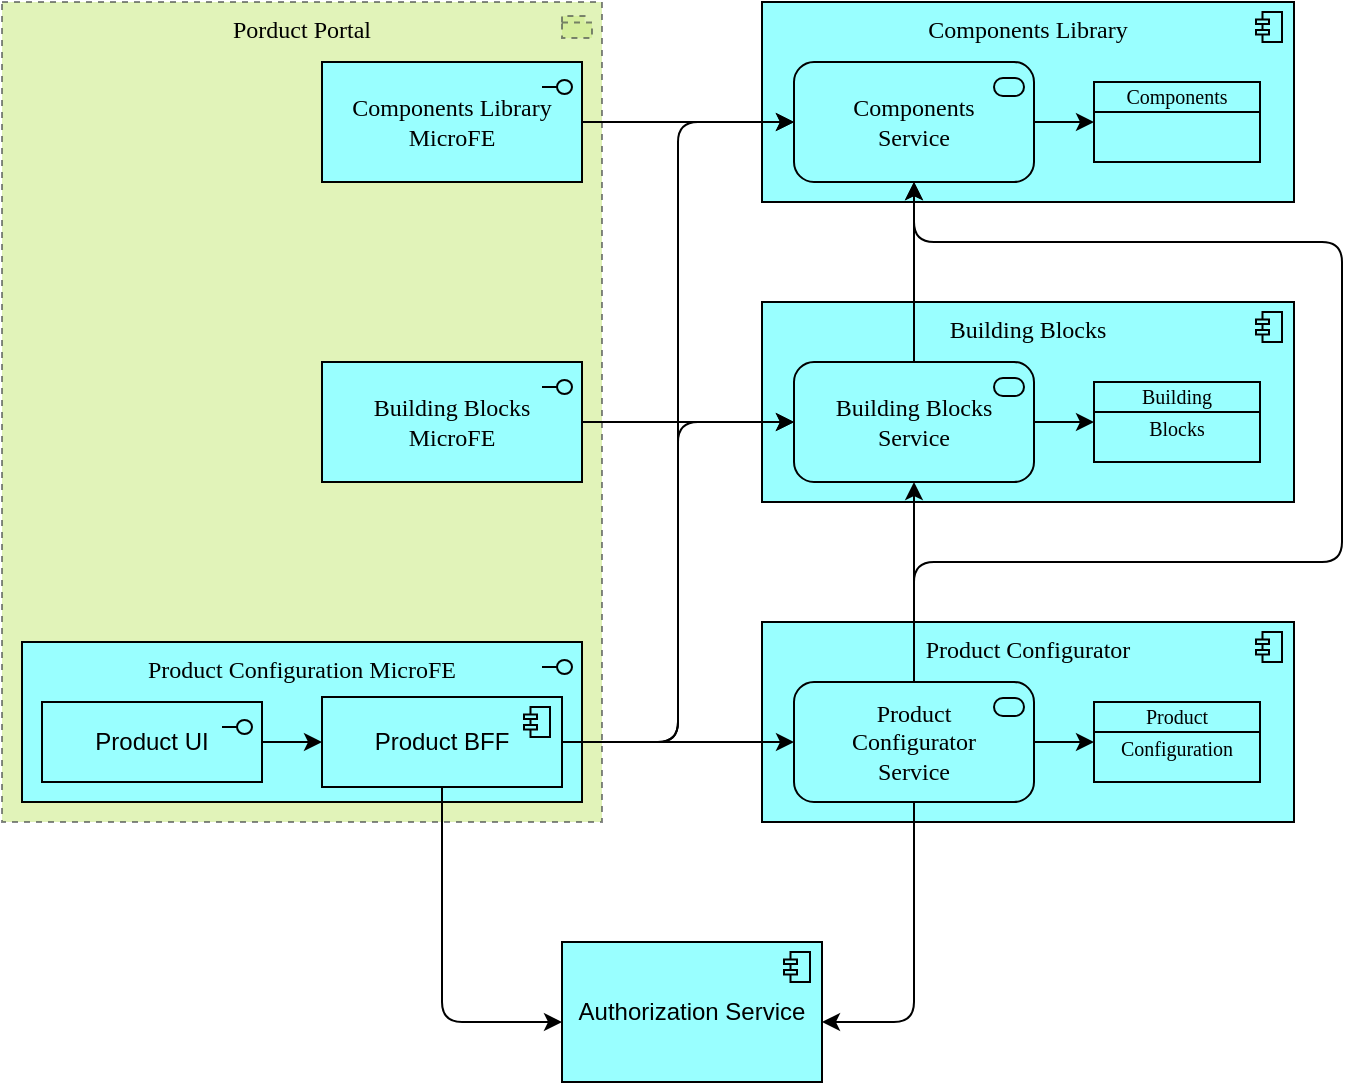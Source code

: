 <mxfile version="28.2.7" pages="2">
  <diagram name="Standalone" id="VBy1NLk5XnznT_duUD1z">
    <mxGraphModel dx="2253" dy="811" grid="1" gridSize="10" guides="1" tooltips="1" connect="1" arrows="1" fold="1" page="1" pageScale="1" pageWidth="827" pageHeight="1169" math="0" shadow="0">
      <root>
        <mxCell id="0" />
        <mxCell id="1" parent="0" />
        <mxCell id="HGRYmRGOkshQXvAgNZ_G-27" value="Porduct Portal" style="html=1;outlineConnect=0;whiteSpace=wrap;shape=mxgraph.archimate3.application;appType=grouping;archiType=square;dashed=1;fillColor=#cdeb8b;verticalAlign=top;fontFamily=Poppins;fontSource=https%3A%2F%2Ffonts.googleapis.com%2Fcss%3Ffamily%3DPoppins;strokeColor=#36393d;opacity=60;" parent="1" vertex="1">
          <mxGeometry x="-60" y="330" width="300" height="410" as="geometry" />
        </mxCell>
        <mxCell id="HGRYmRGOkshQXvAgNZ_G-6" value="" style="group" parent="1" vertex="1" connectable="0">
          <mxGeometry x="320" y="330" width="266" height="100" as="geometry" />
        </mxCell>
        <mxCell id="HGRYmRGOkshQXvAgNZ_G-1" value="Components Library" style="html=1;outlineConnect=0;whiteSpace=wrap;fillColor=#99ffff;shape=mxgraph.archimate3.application;appType=comp;archiType=square;fontFamily=Poppins;fontSource=https%3A%2F%2Ffonts.googleapis.com%2Fcss%3Ffamily%3DPoppins;verticalAlign=top;" parent="HGRYmRGOkshQXvAgNZ_G-6" vertex="1">
          <mxGeometry width="266" height="100" as="geometry" />
        </mxCell>
        <mxCell id="HGRYmRGOkshQXvAgNZ_G-4" style="edgeStyle=orthogonalEdgeStyle;rounded=0;orthogonalLoop=1;jettySize=auto;html=1;" parent="HGRYmRGOkshQXvAgNZ_G-6" source="HGRYmRGOkshQXvAgNZ_G-2" target="HGRYmRGOkshQXvAgNZ_G-3" edge="1">
          <mxGeometry relative="1" as="geometry" />
        </mxCell>
        <mxCell id="HGRYmRGOkshQXvAgNZ_G-2" value="Components&lt;div&gt;Service&lt;/div&gt;" style="html=1;outlineConnect=0;whiteSpace=wrap;fillColor=#99ffff;shape=mxgraph.archimate3.application;appType=serv;archiType=rounded;fontFamily=Poppins;fontSource=https%3A%2F%2Ffonts.googleapis.com%2Fcss%3Ffamily%3DPoppins;" parent="HGRYmRGOkshQXvAgNZ_G-6" vertex="1">
          <mxGeometry x="16" y="30" width="120" height="60" as="geometry" />
        </mxCell>
        <mxCell id="HGRYmRGOkshQXvAgNZ_G-3" value="&lt;div style=&quot;line-height: 160%;&quot;&gt;Components&lt;/div&gt;" style="html=1;outlineConnect=0;whiteSpace=wrap;fillColor=#99ffff;shape=mxgraph.archimate3.businessObject;overflow=fill;fontFamily=Poppins;fontSource=https%3A%2F%2Ffonts.googleapis.com%2Fcss%3Ffamily%3DPoppins;fontSize=10;spacingTop=0;verticalAlign=top;spacing=0;spacingLeft=0;" parent="HGRYmRGOkshQXvAgNZ_G-6" vertex="1">
          <mxGeometry x="166" y="40" width="83" height="40" as="geometry" />
        </mxCell>
        <mxCell id="HGRYmRGOkshQXvAgNZ_G-7" value="" style="group" parent="1" vertex="1" connectable="0">
          <mxGeometry x="320" y="480" width="266" height="100" as="geometry" />
        </mxCell>
        <mxCell id="HGRYmRGOkshQXvAgNZ_G-8" value="Building Blocks" style="html=1;outlineConnect=0;whiteSpace=wrap;fillColor=#99ffff;shape=mxgraph.archimate3.application;appType=comp;archiType=square;fontFamily=Poppins;fontSource=https%3A%2F%2Ffonts.googleapis.com%2Fcss%3Ffamily%3DPoppins;verticalAlign=top;" parent="HGRYmRGOkshQXvAgNZ_G-7" vertex="1">
          <mxGeometry width="266" height="100" as="geometry" />
        </mxCell>
        <mxCell id="HGRYmRGOkshQXvAgNZ_G-9" style="edgeStyle=orthogonalEdgeStyle;rounded=0;orthogonalLoop=1;jettySize=auto;html=1;" parent="HGRYmRGOkshQXvAgNZ_G-7" source="HGRYmRGOkshQXvAgNZ_G-10" target="HGRYmRGOkshQXvAgNZ_G-11" edge="1">
          <mxGeometry relative="1" as="geometry" />
        </mxCell>
        <mxCell id="HGRYmRGOkshQXvAgNZ_G-10" value="Building Blocks&lt;br&gt;Service" style="html=1;outlineConnect=0;whiteSpace=wrap;fillColor=#99ffff;shape=mxgraph.archimate3.application;appType=serv;archiType=rounded;fontFamily=Poppins;fontSource=https%3A%2F%2Ffonts.googleapis.com%2Fcss%3Ffamily%3DPoppins;" parent="HGRYmRGOkshQXvAgNZ_G-7" vertex="1">
          <mxGeometry x="16" y="30" width="120" height="60" as="geometry" />
        </mxCell>
        <mxCell id="HGRYmRGOkshQXvAgNZ_G-11" value="&lt;div style=&quot;line-height: 160%;&quot;&gt;Building&lt;br&gt;Blocks&lt;/div&gt;" style="html=1;outlineConnect=0;whiteSpace=wrap;fillColor=#99ffff;shape=mxgraph.archimate3.businessObject;overflow=fill;fontFamily=Poppins;fontSource=https%3A%2F%2Ffonts.googleapis.com%2Fcss%3Ffamily%3DPoppins;fontSize=10;spacingTop=0;verticalAlign=top;spacing=0;spacingLeft=0;" parent="HGRYmRGOkshQXvAgNZ_G-7" vertex="1">
          <mxGeometry x="166" y="40" width="83" height="40" as="geometry" />
        </mxCell>
        <mxCell id="HGRYmRGOkshQXvAgNZ_G-12" value="" style="group" parent="1" vertex="1" connectable="0">
          <mxGeometry x="320" y="640" width="266" height="100" as="geometry" />
        </mxCell>
        <mxCell id="HGRYmRGOkshQXvAgNZ_G-13" value="Product Configurator" style="html=1;outlineConnect=0;whiteSpace=wrap;fillColor=#99ffff;shape=mxgraph.archimate3.application;appType=comp;archiType=square;fontFamily=Poppins;fontSource=https%3A%2F%2Ffonts.googleapis.com%2Fcss%3Ffamily%3DPoppins;verticalAlign=top;" parent="HGRYmRGOkshQXvAgNZ_G-12" vertex="1">
          <mxGeometry width="266" height="100" as="geometry" />
        </mxCell>
        <mxCell id="HGRYmRGOkshQXvAgNZ_G-14" style="edgeStyle=orthogonalEdgeStyle;rounded=0;orthogonalLoop=1;jettySize=auto;html=1;" parent="HGRYmRGOkshQXvAgNZ_G-12" source="HGRYmRGOkshQXvAgNZ_G-15" target="HGRYmRGOkshQXvAgNZ_G-16" edge="1">
          <mxGeometry relative="1" as="geometry" />
        </mxCell>
        <mxCell id="HGRYmRGOkshQXvAgNZ_G-15" value="Product&lt;br&gt;Configurator&lt;br&gt;Service" style="html=1;outlineConnect=0;whiteSpace=wrap;fillColor=#99ffff;shape=mxgraph.archimate3.application;appType=serv;archiType=rounded;fontFamily=Poppins;fontSource=https%3A%2F%2Ffonts.googleapis.com%2Fcss%3Ffamily%3DPoppins;" parent="HGRYmRGOkshQXvAgNZ_G-12" vertex="1">
          <mxGeometry x="16" y="30" width="120" height="60" as="geometry" />
        </mxCell>
        <mxCell id="HGRYmRGOkshQXvAgNZ_G-16" value="&lt;div style=&quot;line-height: 160%;&quot;&gt;&lt;div&gt;Product&lt;/div&gt;&lt;div&gt;Configuration&lt;/div&gt;&lt;/div&gt;" style="html=1;outlineConnect=0;whiteSpace=wrap;fillColor=#99ffff;shape=mxgraph.archimate3.businessObject;overflow=fill;fontFamily=Poppins;fontSource=https%3A%2F%2Ffonts.googleapis.com%2Fcss%3Ffamily%3DPoppins;fontSize=10;spacingTop=0;verticalAlign=top;spacing=0;spacingLeft=0;" parent="HGRYmRGOkshQXvAgNZ_G-12" vertex="1">
          <mxGeometry x="166" y="40" width="83" height="40" as="geometry" />
        </mxCell>
        <mxCell id="HGRYmRGOkshQXvAgNZ_G-17" style="edgeStyle=orthogonalEdgeStyle;rounded=0;orthogonalLoop=1;jettySize=auto;html=1;" parent="1" source="HGRYmRGOkshQXvAgNZ_G-10" target="HGRYmRGOkshQXvAgNZ_G-2" edge="1">
          <mxGeometry relative="1" as="geometry" />
        </mxCell>
        <mxCell id="HGRYmRGOkshQXvAgNZ_G-18" style="edgeStyle=orthogonalEdgeStyle;rounded=0;orthogonalLoop=1;jettySize=auto;html=1;" parent="1" source="HGRYmRGOkshQXvAgNZ_G-15" target="HGRYmRGOkshQXvAgNZ_G-10" edge="1">
          <mxGeometry relative="1" as="geometry" />
        </mxCell>
        <mxCell id="HGRYmRGOkshQXvAgNZ_G-19" style="edgeStyle=orthogonalEdgeStyle;rounded=1;orthogonalLoop=1;jettySize=auto;html=1;curved=0;" parent="1" source="HGRYmRGOkshQXvAgNZ_G-15" target="HGRYmRGOkshQXvAgNZ_G-2" edge="1">
          <mxGeometry relative="1" as="geometry">
            <Array as="points">
              <mxPoint x="396" y="610" />
              <mxPoint x="610" y="610" />
              <mxPoint x="610" y="450" />
              <mxPoint x="396" y="450" />
            </Array>
          </mxGeometry>
        </mxCell>
        <mxCell id="HGRYmRGOkshQXvAgNZ_G-21" style="edgeStyle=orthogonalEdgeStyle;rounded=0;orthogonalLoop=1;jettySize=auto;html=1;" parent="1" source="HGRYmRGOkshQXvAgNZ_G-20" target="HGRYmRGOkshQXvAgNZ_G-2" edge="1">
          <mxGeometry relative="1" as="geometry" />
        </mxCell>
        <mxCell id="HGRYmRGOkshQXvAgNZ_G-20" value="Components Library&lt;br&gt;MicroFE" style="html=1;outlineConnect=0;whiteSpace=wrap;fillColor=#99ffff;shape=mxgraph.archimate3.application;appType=interface;archiType=square;fontFamily=Poppins;fontSource=https%3A%2F%2Ffonts.googleapis.com%2Fcss%3Ffamily%3DPoppins;" parent="1" vertex="1">
          <mxGeometry x="100" y="360" width="130" height="60" as="geometry" />
        </mxCell>
        <mxCell id="HGRYmRGOkshQXvAgNZ_G-23" style="edgeStyle=orthogonalEdgeStyle;rounded=0;orthogonalLoop=1;jettySize=auto;html=1;" parent="1" source="HGRYmRGOkshQXvAgNZ_G-22" target="HGRYmRGOkshQXvAgNZ_G-10" edge="1">
          <mxGeometry relative="1" as="geometry" />
        </mxCell>
        <mxCell id="HGRYmRGOkshQXvAgNZ_G-22" value="Building Blocks&lt;br&gt;MicroFE" style="html=1;outlineConnect=0;whiteSpace=wrap;fillColor=#99ffff;shape=mxgraph.archimate3.application;appType=interface;archiType=square;fontFamily=Poppins;fontSource=https%3A%2F%2Ffonts.googleapis.com%2Fcss%3Ffamily%3DPoppins;" parent="1" vertex="1">
          <mxGeometry x="100" y="510" width="130" height="60" as="geometry" />
        </mxCell>
        <mxCell id="HGRYmRGOkshQXvAgNZ_G-24" value="Product Configuration MicroFE" style="html=1;outlineConnect=0;whiteSpace=wrap;fillColor=#99ffff;shape=mxgraph.archimate3.application;appType=interface;archiType=square;fontFamily=Poppins;fontSource=https%3A%2F%2Ffonts.googleapis.com%2Fcss%3Ffamily%3DPoppins;verticalAlign=top;align=center;" parent="1" vertex="1">
          <mxGeometry x="-50" y="650" width="280" height="80" as="geometry" />
        </mxCell>
        <mxCell id="ynt3GbcB_0iskVvehYb2-7" style="edgeStyle=orthogonalEdgeStyle;rounded=0;orthogonalLoop=1;jettySize=auto;html=1;" parent="1" source="ynt3GbcB_0iskVvehYb2-1" target="ynt3GbcB_0iskVvehYb2-2" edge="1">
          <mxGeometry relative="1" as="geometry" />
        </mxCell>
        <mxCell id="ynt3GbcB_0iskVvehYb2-1" value="Product UI" style="html=1;outlineConnect=0;whiteSpace=wrap;fillColor=#99ffff;shape=mxgraph.archimate3.application;appType=interface;archiType=square;" parent="1" vertex="1">
          <mxGeometry x="-40" y="680" width="110" height="40" as="geometry" />
        </mxCell>
        <mxCell id="ynt3GbcB_0iskVvehYb2-4" style="edgeStyle=orthogonalEdgeStyle;rounded=0;orthogonalLoop=1;jettySize=auto;html=1;" parent="1" source="ynt3GbcB_0iskVvehYb2-2" target="HGRYmRGOkshQXvAgNZ_G-15" edge="1">
          <mxGeometry relative="1" as="geometry" />
        </mxCell>
        <mxCell id="P7QQO9rJDbo3lqcgtitU-1" style="edgeStyle=orthogonalEdgeStyle;rounded=1;orthogonalLoop=1;jettySize=auto;html=1;curved=0;" edge="1" parent="1" source="ynt3GbcB_0iskVvehYb2-2" target="ynt3GbcB_0iskVvehYb2-13">
          <mxGeometry relative="1" as="geometry">
            <Array as="points">
              <mxPoint x="160" y="840" />
            </Array>
          </mxGeometry>
        </mxCell>
        <mxCell id="ynt3GbcB_0iskVvehYb2-2" value="Product BFF" style="html=1;outlineConnect=0;whiteSpace=wrap;fillColor=#99ffff;shape=mxgraph.archimate3.application;appType=comp;archiType=square;" parent="1" vertex="1">
          <mxGeometry x="100" y="677.5" width="120" height="45" as="geometry" />
        </mxCell>
        <mxCell id="ynt3GbcB_0iskVvehYb2-5" style="edgeStyle=orthogonalEdgeStyle;rounded=1;orthogonalLoop=1;jettySize=auto;html=1;entryX=0;entryY=0.5;entryDx=0;entryDy=0;entryPerimeter=0;curved=0;" parent="1" source="ynt3GbcB_0iskVvehYb2-2" target="HGRYmRGOkshQXvAgNZ_G-10" edge="1">
          <mxGeometry relative="1" as="geometry" />
        </mxCell>
        <mxCell id="ynt3GbcB_0iskVvehYb2-6" style="edgeStyle=orthogonalEdgeStyle;rounded=1;orthogonalLoop=1;jettySize=auto;html=1;entryX=0;entryY=0.5;entryDx=0;entryDy=0;entryPerimeter=0;curved=0;" parent="1" source="ynt3GbcB_0iskVvehYb2-2" target="HGRYmRGOkshQXvAgNZ_G-2" edge="1">
          <mxGeometry relative="1" as="geometry" />
        </mxCell>
        <mxCell id="ynt3GbcB_0iskVvehYb2-13" value="Authorization Service" style="html=1;outlineConnect=0;whiteSpace=wrap;fillColor=#99ffff;shape=mxgraph.archimate3.application;appType=comp;archiType=square;" parent="1" vertex="1">
          <mxGeometry x="220" y="800" width="130" height="70" as="geometry" />
        </mxCell>
        <mxCell id="P7QQO9rJDbo3lqcgtitU-2" style="edgeStyle=orthogonalEdgeStyle;rounded=1;orthogonalLoop=1;jettySize=auto;html=1;curved=0;" edge="1" parent="1" source="HGRYmRGOkshQXvAgNZ_G-15" target="ynt3GbcB_0iskVvehYb2-13">
          <mxGeometry relative="1" as="geometry">
            <Array as="points">
              <mxPoint x="396" y="840" />
            </Array>
          </mxGeometry>
        </mxCell>
      </root>
    </mxGraphModel>
  </diagram>
  <diagram name="GOST Integration" id="geiogNWTEh58zCEHQyx3">
    <mxGraphModel dx="1426" dy="905" grid="1" gridSize="10" guides="1" tooltips="1" connect="1" arrows="1" fold="1" page="1" pageScale="1" pageWidth="827" pageHeight="1169" math="0" shadow="0">
      <root>
        <mxCell id="Skwdy0eexYie4p9m-vE--0" />
        <mxCell id="Skwdy0eexYie4p9m-vE--1" parent="Skwdy0eexYie4p9m-vE--0" />
        <mxCell id="NTKLho7I5AZ2gAph6Bzh-7" value="&lt;font style=&quot;color: rgb(255, 255, 255);&quot; face=&quot;Poppins&quot;&gt;GOST UI&lt;/font&gt;" style="html=1;outlineConnect=0;whiteSpace=wrap;fillColor=light-dark(#66B2FF,#66B2FF);shape=mxgraph.archimate3.application;appType=interface;archiType=square;verticalAlign=top;strokeColor=default;" parent="Skwdy0eexYie4p9m-vE--1" vertex="1">
          <mxGeometry x="110" y="180" width="150" height="550" as="geometry" />
        </mxCell>
        <mxCell id="Skwdy0eexYie4p9m-vE--2" value="" style="group" parent="Skwdy0eexYie4p9m-vE--1" vertex="1" connectable="0">
          <mxGeometry x="320" y="330" width="266" height="100" as="geometry" />
        </mxCell>
        <mxCell id="Skwdy0eexYie4p9m-vE--3" value="Components Library" style="html=1;outlineConnect=0;whiteSpace=wrap;fillColor=#99ffff;shape=mxgraph.archimate3.application;appType=comp;archiType=square;fontFamily=Poppins;fontSource=https%3A%2F%2Ffonts.googleapis.com%2Fcss%3Ffamily%3DPoppins;verticalAlign=top;" parent="Skwdy0eexYie4p9m-vE--2" vertex="1">
          <mxGeometry width="266" height="100" as="geometry" />
        </mxCell>
        <mxCell id="Skwdy0eexYie4p9m-vE--4" style="edgeStyle=orthogonalEdgeStyle;rounded=0;orthogonalLoop=1;jettySize=auto;html=1;" parent="Skwdy0eexYie4p9m-vE--2" source="Skwdy0eexYie4p9m-vE--5" target="Skwdy0eexYie4p9m-vE--6" edge="1">
          <mxGeometry relative="1" as="geometry" />
        </mxCell>
        <mxCell id="Skwdy0eexYie4p9m-vE--5" value="Components&lt;div&gt;Service&lt;/div&gt;" style="html=1;outlineConnect=0;whiteSpace=wrap;fillColor=#99ffff;shape=mxgraph.archimate3.application;appType=serv;archiType=rounded;fontFamily=Poppins;fontSource=https%3A%2F%2Ffonts.googleapis.com%2Fcss%3Ffamily%3DPoppins;" parent="Skwdy0eexYie4p9m-vE--2" vertex="1">
          <mxGeometry x="16" y="30" width="120" height="60" as="geometry" />
        </mxCell>
        <mxCell id="Skwdy0eexYie4p9m-vE--6" value="&lt;div style=&quot;line-height: 160%;&quot;&gt;Components&lt;/div&gt;" style="html=1;outlineConnect=0;whiteSpace=wrap;fillColor=#99ffff;shape=mxgraph.archimate3.businessObject;overflow=fill;fontFamily=Poppins;fontSource=https%3A%2F%2Ffonts.googleapis.com%2Fcss%3Ffamily%3DPoppins;fontSize=10;spacingTop=0;verticalAlign=top;spacing=0;spacingLeft=0;" parent="Skwdy0eexYie4p9m-vE--2" vertex="1">
          <mxGeometry x="166" y="40" width="83" height="40" as="geometry" />
        </mxCell>
        <mxCell id="Skwdy0eexYie4p9m-vE--7" value="" style="group" parent="Skwdy0eexYie4p9m-vE--1" vertex="1" connectable="0">
          <mxGeometry x="320" y="480" width="266" height="100" as="geometry" />
        </mxCell>
        <mxCell id="Skwdy0eexYie4p9m-vE--8" value="Building Blocks" style="html=1;outlineConnect=0;whiteSpace=wrap;fillColor=#99ffff;shape=mxgraph.archimate3.application;appType=comp;archiType=square;fontFamily=Poppins;fontSource=https%3A%2F%2Ffonts.googleapis.com%2Fcss%3Ffamily%3DPoppins;verticalAlign=top;" parent="Skwdy0eexYie4p9m-vE--7" vertex="1">
          <mxGeometry width="266" height="100" as="geometry" />
        </mxCell>
        <mxCell id="Skwdy0eexYie4p9m-vE--9" style="edgeStyle=orthogonalEdgeStyle;rounded=0;orthogonalLoop=1;jettySize=auto;html=1;" parent="Skwdy0eexYie4p9m-vE--7" source="Skwdy0eexYie4p9m-vE--10" target="Skwdy0eexYie4p9m-vE--11" edge="1">
          <mxGeometry relative="1" as="geometry" />
        </mxCell>
        <mxCell id="Skwdy0eexYie4p9m-vE--10" value="Building Blocks&lt;br&gt;Service" style="html=1;outlineConnect=0;whiteSpace=wrap;fillColor=#99ffff;shape=mxgraph.archimate3.application;appType=serv;archiType=rounded;fontFamily=Poppins;fontSource=https%3A%2F%2Ffonts.googleapis.com%2Fcss%3Ffamily%3DPoppins;" parent="Skwdy0eexYie4p9m-vE--7" vertex="1">
          <mxGeometry x="16" y="30" width="120" height="60" as="geometry" />
        </mxCell>
        <mxCell id="Skwdy0eexYie4p9m-vE--11" value="&lt;div style=&quot;line-height: 160%;&quot;&gt;Building&lt;br&gt;Blocks&lt;/div&gt;" style="html=1;outlineConnect=0;whiteSpace=wrap;fillColor=#99ffff;shape=mxgraph.archimate3.businessObject;overflow=fill;fontFamily=Poppins;fontSource=https%3A%2F%2Ffonts.googleapis.com%2Fcss%3Ffamily%3DPoppins;fontSize=10;spacingTop=0;verticalAlign=top;spacing=0;spacingLeft=0;" parent="Skwdy0eexYie4p9m-vE--7" vertex="1">
          <mxGeometry x="166" y="40" width="83" height="40" as="geometry" />
        </mxCell>
        <mxCell id="Skwdy0eexYie4p9m-vE--12" value="" style="group" parent="Skwdy0eexYie4p9m-vE--1" vertex="1" connectable="0">
          <mxGeometry x="320" y="630" width="266" height="100" as="geometry" />
        </mxCell>
        <mxCell id="Skwdy0eexYie4p9m-vE--13" value="Product Configurator" style="html=1;outlineConnect=0;whiteSpace=wrap;fillColor=#99ffff;shape=mxgraph.archimate3.application;appType=comp;archiType=square;fontFamily=Poppins;fontSource=https%3A%2F%2Ffonts.googleapis.com%2Fcss%3Ffamily%3DPoppins;verticalAlign=top;" parent="Skwdy0eexYie4p9m-vE--12" vertex="1">
          <mxGeometry width="266" height="100" as="geometry" />
        </mxCell>
        <mxCell id="Skwdy0eexYie4p9m-vE--14" style="edgeStyle=orthogonalEdgeStyle;rounded=0;orthogonalLoop=1;jettySize=auto;html=1;" parent="Skwdy0eexYie4p9m-vE--12" source="Skwdy0eexYie4p9m-vE--15" target="Skwdy0eexYie4p9m-vE--16" edge="1">
          <mxGeometry relative="1" as="geometry" />
        </mxCell>
        <mxCell id="Skwdy0eexYie4p9m-vE--15" value="Product&lt;br&gt;Configurator&lt;br&gt;Service" style="html=1;outlineConnect=0;whiteSpace=wrap;fillColor=#99ffff;shape=mxgraph.archimate3.application;appType=serv;archiType=rounded;fontFamily=Poppins;fontSource=https%3A%2F%2Ffonts.googleapis.com%2Fcss%3Ffamily%3DPoppins;" parent="Skwdy0eexYie4p9m-vE--12" vertex="1">
          <mxGeometry x="16" y="30" width="120" height="60" as="geometry" />
        </mxCell>
        <mxCell id="Skwdy0eexYie4p9m-vE--16" value="&lt;div style=&quot;line-height: 160%;&quot;&gt;&lt;div&gt;Product&lt;/div&gt;&lt;div&gt;Configuration&lt;/div&gt;&lt;/div&gt;" style="html=1;outlineConnect=0;whiteSpace=wrap;fillColor=#99ffff;shape=mxgraph.archimate3.businessObject;overflow=fill;fontFamily=Poppins;fontSource=https%3A%2F%2Ffonts.googleapis.com%2Fcss%3Ffamily%3DPoppins;fontSize=10;spacingTop=0;verticalAlign=top;spacing=0;spacingLeft=0;" parent="Skwdy0eexYie4p9m-vE--12" vertex="1">
          <mxGeometry x="166" y="40" width="83" height="40" as="geometry" />
        </mxCell>
        <mxCell id="Skwdy0eexYie4p9m-vE--17" style="edgeStyle=orthogonalEdgeStyle;rounded=0;orthogonalLoop=1;jettySize=auto;html=1;" parent="Skwdy0eexYie4p9m-vE--1" source="Skwdy0eexYie4p9m-vE--10" target="Skwdy0eexYie4p9m-vE--5" edge="1">
          <mxGeometry relative="1" as="geometry" />
        </mxCell>
        <mxCell id="Skwdy0eexYie4p9m-vE--18" style="edgeStyle=orthogonalEdgeStyle;rounded=0;orthogonalLoop=1;jettySize=auto;html=1;" parent="Skwdy0eexYie4p9m-vE--1" source="Skwdy0eexYie4p9m-vE--15" target="Skwdy0eexYie4p9m-vE--10" edge="1">
          <mxGeometry relative="1" as="geometry" />
        </mxCell>
        <mxCell id="Skwdy0eexYie4p9m-vE--19" style="edgeStyle=orthogonalEdgeStyle;rounded=1;orthogonalLoop=1;jettySize=auto;html=1;curved=0;" parent="Skwdy0eexYie4p9m-vE--1" source="Skwdy0eexYie4p9m-vE--15" target="Skwdy0eexYie4p9m-vE--5" edge="1">
          <mxGeometry relative="1" as="geometry">
            <Array as="points">
              <mxPoint x="396" y="610" />
              <mxPoint x="610" y="610" />
              <mxPoint x="610" y="450" />
              <mxPoint x="396" y="450" />
            </Array>
          </mxGeometry>
        </mxCell>
        <mxCell id="Skwdy0eexYie4p9m-vE--20" style="edgeStyle=orthogonalEdgeStyle;rounded=0;orthogonalLoop=1;jettySize=auto;html=1;" parent="Skwdy0eexYie4p9m-vE--1" source="Skwdy0eexYie4p9m-vE--21" target="Skwdy0eexYie4p9m-vE--5" edge="1">
          <mxGeometry relative="1" as="geometry" />
        </mxCell>
        <mxCell id="Skwdy0eexYie4p9m-vE--21" value="Components Library&lt;br&gt;MicroFE" style="html=1;outlineConnect=0;whiteSpace=wrap;fillColor=#99ffff;shape=mxgraph.archimate3.application;appType=interface;archiType=square;fontFamily=Poppins;fontSource=https%3A%2F%2Ffonts.googleapis.com%2Fcss%3Ffamily%3DPoppins;" parent="Skwdy0eexYie4p9m-vE--1" vertex="1">
          <mxGeometry x="120" y="360" width="130" height="60" as="geometry" />
        </mxCell>
        <mxCell id="Skwdy0eexYie4p9m-vE--22" style="edgeStyle=orthogonalEdgeStyle;rounded=0;orthogonalLoop=1;jettySize=auto;html=1;" parent="Skwdy0eexYie4p9m-vE--1" source="Skwdy0eexYie4p9m-vE--23" target="Skwdy0eexYie4p9m-vE--10" edge="1">
          <mxGeometry relative="1" as="geometry" />
        </mxCell>
        <mxCell id="Skwdy0eexYie4p9m-vE--23" value="Building Blocks&lt;br&gt;MicroFE" style="html=1;outlineConnect=0;whiteSpace=wrap;fillColor=#99ffff;shape=mxgraph.archimate3.application;appType=interface;archiType=square;fontFamily=Poppins;fontSource=https%3A%2F%2Ffonts.googleapis.com%2Fcss%3Ffamily%3DPoppins;" parent="Skwdy0eexYie4p9m-vE--1" vertex="1">
          <mxGeometry x="120" y="510" width="130" height="60" as="geometry" />
        </mxCell>
        <mxCell id="Skwdy0eexYie4p9m-vE--24" style="edgeStyle=orthogonalEdgeStyle;rounded=0;orthogonalLoop=1;jettySize=auto;html=1;" parent="Skwdy0eexYie4p9m-vE--1" source="Skwdy0eexYie4p9m-vE--25" target="Skwdy0eexYie4p9m-vE--15" edge="1">
          <mxGeometry relative="1" as="geometry" />
        </mxCell>
        <mxCell id="Skwdy0eexYie4p9m-vE--25" value="Product&lt;br&gt;Configuration&lt;br&gt;MicroFE" style="html=1;outlineConnect=0;whiteSpace=wrap;fillColor=#99ffff;shape=mxgraph.archimate3.application;appType=interface;archiType=square;fontFamily=Poppins;fontSource=https%3A%2F%2Ffonts.googleapis.com%2Fcss%3Ffamily%3DPoppins;" parent="Skwdy0eexYie4p9m-vE--1" vertex="1">
          <mxGeometry x="120" y="660" width="130" height="60" as="geometry" />
        </mxCell>
        <mxCell id="NTKLho7I5AZ2gAph6Bzh-0" value="" style="group;fillColor=none;fontColor=#FFFFFF;strokeColor=#CCE5FF;" parent="Skwdy0eexYie4p9m-vE--1" vertex="1" connectable="0">
          <mxGeometry x="320" y="180" width="266" height="100" as="geometry" />
        </mxCell>
        <mxCell id="NTKLho7I5AZ2gAph6Bzh-1" value="Product Hub" style="html=1;outlineConnect=0;whiteSpace=wrap;fillColor=#66B2FF;shape=mxgraph.archimate3.application;appType=comp;archiType=square;fontFamily=Poppins;fontSource=https%3A%2F%2Ffonts.googleapis.com%2Fcss%3Ffamily%3DPoppins;verticalAlign=top;fontColor=#FFFFFF;" parent="NTKLho7I5AZ2gAph6Bzh-0" vertex="1">
          <mxGeometry width="266" height="100" as="geometry" />
        </mxCell>
        <mxCell id="NTKLho7I5AZ2gAph6Bzh-2" style="edgeStyle=orthogonalEdgeStyle;rounded=0;orthogonalLoop=1;jettySize=auto;html=1;" parent="NTKLho7I5AZ2gAph6Bzh-0" source="NTKLho7I5AZ2gAph6Bzh-3" target="NTKLho7I5AZ2gAph6Bzh-4" edge="1">
          <mxGeometry relative="1" as="geometry" />
        </mxCell>
        <mxCell id="NTKLho7I5AZ2gAph6Bzh-3" value="Product Hub&lt;br&gt;Service" style="html=1;outlineConnect=0;whiteSpace=wrap;fillColor=#CCE5FF;shape=mxgraph.archimate3.application;appType=serv;archiType=rounded;fontFamily=Poppins;fontSource=https%3A%2F%2Ffonts.googleapis.com%2Fcss%3Ffamily%3DPoppins;" parent="NTKLho7I5AZ2gAph6Bzh-0" vertex="1">
          <mxGeometry x="16" y="30" width="120" height="60" as="geometry" />
        </mxCell>
        <mxCell id="NTKLho7I5AZ2gAph6Bzh-4" value="&lt;div style=&quot;line-height: 160%;&quot;&gt;Product&lt;br&gt;Versions&lt;/div&gt;" style="html=1;outlineConnect=0;whiteSpace=wrap;fillColor=#CCE5FF;shape=mxgraph.archimate3.businessObject;overflow=fill;fontFamily=Poppins;fontSource=https%3A%2F%2Ffonts.googleapis.com%2Fcss%3Ffamily%3DPoppins;fontSize=10;spacingTop=0;verticalAlign=top;spacing=0;spacingLeft=0;" parent="NTKLho7I5AZ2gAph6Bzh-0" vertex="1">
          <mxGeometry x="166" y="40" width="83" height="40" as="geometry" />
        </mxCell>
        <mxCell id="NTKLho7I5AZ2gAph6Bzh-6" style="edgeStyle=orthogonalEdgeStyle;rounded=0;orthogonalLoop=1;jettySize=auto;html=1;" parent="Skwdy0eexYie4p9m-vE--1" source="NTKLho7I5AZ2gAph6Bzh-5" target="NTKLho7I5AZ2gAph6Bzh-3" edge="1">
          <mxGeometry relative="1" as="geometry" />
        </mxCell>
        <mxCell id="NTKLho7I5AZ2gAph6Bzh-5" value="Product Hub&lt;br&gt;MicroFE" style="html=1;outlineConnect=0;whiteSpace=wrap;fillColor=#CCE5FF;shape=mxgraph.archimate3.application;appType=interface;archiType=square;fontFamily=Poppins;fontSource=https%3A%2F%2Ffonts.googleapis.com%2Fcss%3Ffamily%3DPoppins;" parent="Skwdy0eexYie4p9m-vE--1" vertex="1">
          <mxGeometry x="120" y="210" width="130" height="60" as="geometry" />
        </mxCell>
        <mxCell id="NTKLho7I5AZ2gAph6Bzh-8" style="edgeStyle=orthogonalEdgeStyle;rounded=0;orthogonalLoop=1;jettySize=auto;html=1;" parent="Skwdy0eexYie4p9m-vE--1" source="Skwdy0eexYie4p9m-vE--5" target="NTKLho7I5AZ2gAph6Bzh-3" edge="1">
          <mxGeometry relative="1" as="geometry" />
        </mxCell>
        <mxCell id="NTKLho7I5AZ2gAph6Bzh-9" style="edgeStyle=orthogonalEdgeStyle;rounded=1;orthogonalLoop=1;jettySize=auto;html=1;curved=0;" parent="Skwdy0eexYie4p9m-vE--1" source="Skwdy0eexYie4p9m-vE--10" target="NTKLho7I5AZ2gAph6Bzh-3" edge="1">
          <mxGeometry relative="1" as="geometry">
            <Array as="points">
              <mxPoint x="396" y="450" />
              <mxPoint x="610" y="450" />
              <mxPoint x="610" y="300" />
              <mxPoint x="396" y="300" />
            </Array>
          </mxGeometry>
        </mxCell>
        <mxCell id="NTKLho7I5AZ2gAph6Bzh-10" style="edgeStyle=orthogonalEdgeStyle;rounded=1;orthogonalLoop=1;jettySize=auto;html=1;curved=0;" parent="Skwdy0eexYie4p9m-vE--1" source="Skwdy0eexYie4p9m-vE--15" target="NTKLho7I5AZ2gAph6Bzh-3" edge="1">
          <mxGeometry relative="1" as="geometry">
            <Array as="points">
              <mxPoint x="396" y="610" />
              <mxPoint x="610" y="610" />
              <mxPoint x="610" y="300" />
              <mxPoint x="396" y="300" />
            </Array>
          </mxGeometry>
        </mxCell>
      </root>
    </mxGraphModel>
  </diagram>
</mxfile>
